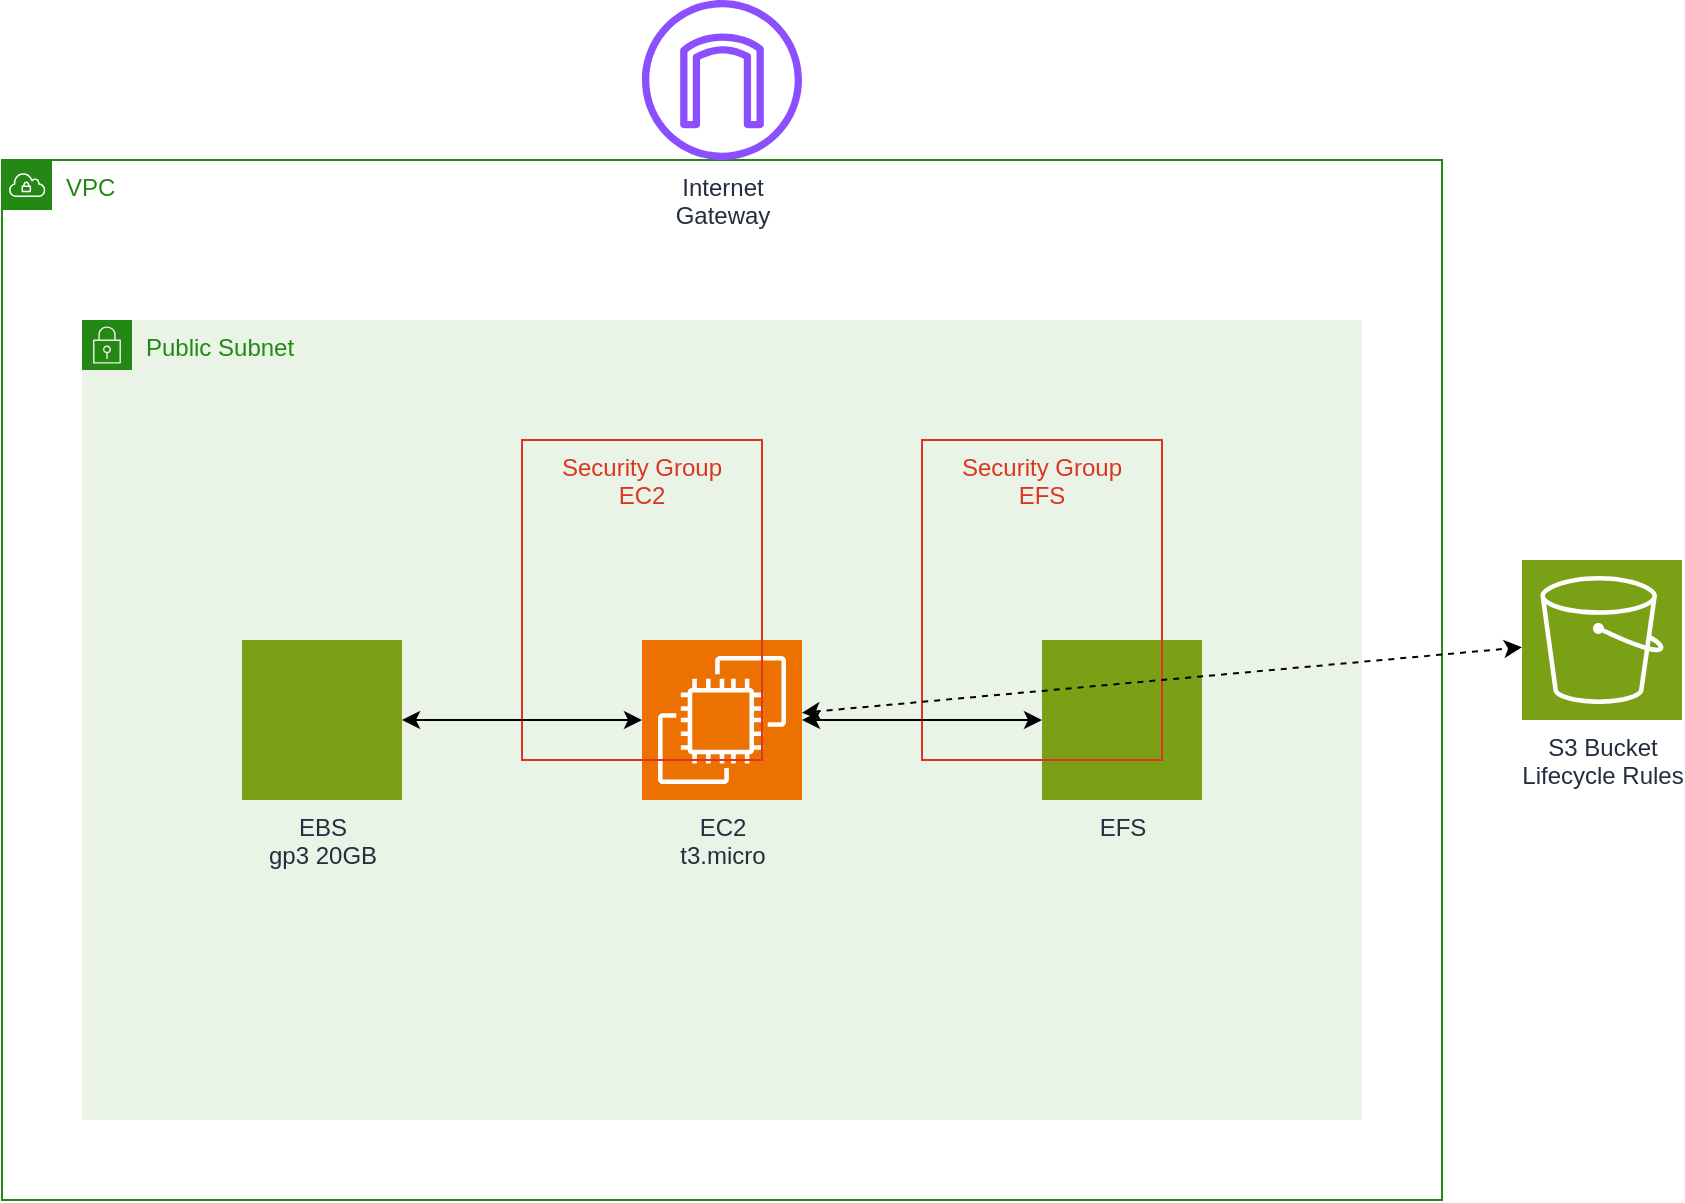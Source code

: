 <?xml version="1.0" encoding="UTF-8"?>
<mxfile version="22.1.18">
  <diagram id="day5-storage" name="Day 5 - Storage Architecture">
    <mxGraphModel dx="1422" dy="798" grid="1" gridSize="10" guides="1" tooltips="1" connect="1" arrows="1" fold="1" page="1" pageScale="1" pageWidth="1169" pageHeight="827" math="0" shadow="0">
      <root>
        <mxCell id="0"/>
        <mxCell id="1" parent="0"/>
        
        <!-- VPC -->
        <mxCell id="vpc" value="VPC" style="points=[[0,0],[0.25,0],[0.5,0],[0.75,0],[1,0],[1,0.25],[1,0.5],[1,0.75],[1,1],[0.75,1],[0.5,1],[0.25,1],[0,1],[0,0.75],[0,0.5],[0,0.25]];outlineConnect=0;gradientColor=none;html=1;whiteSpace=wrap;fontSize=12;fontStyle=0;container=1;pointerEvents=0;collapsible=0;recursiveResize=0;shape=mxgraph.aws4.group;grIcon=mxgraph.aws4.group_vpc;strokeColor=#248814;fillColor=none;verticalAlign=top;align=left;spacingLeft=30;fontColor=#248814;dashed=0;" vertex="1" parent="1">
          <mxGeometry x="160" y="120" width="720" height="520" as="geometry"/>
        </mxCell>

        <!-- Public Subnet -->
        <mxCell id="public_subnet" value="Public Subnet" style="points=[[0,0],[0.25,0],[0.5,0],[0.75,0],[1,0],[1,0.25],[1,0.5],[1,0.75],[1,1],[0.75,1],[0.5,1],[0.25,1],[0,1],[0,0.75],[0,0.5],[0,0.25]];outlineConnect=0;gradientColor=none;html=1;whiteSpace=wrap;fontSize=12;fontStyle=0;container=1;pointerEvents=0;collapsible=0;recursiveResize=0;shape=mxgraph.aws4.group;grIcon=mxgraph.aws4.group_security_group;grStroke=0;strokeColor=#248814;fillColor=#E9F3E6;verticalAlign=top;align=left;spacingLeft=30;fontColor=#248814;dashed=0;" vertex="1" parent="vpc">
          <mxGeometry x="40" y="80" width="640" height="400" as="geometry"/>
        </mxCell>

        <!-- EC2 Instance -->
        <mxCell id="ec2" value="EC2&#xa;t3.micro" style="sketch=0;points=[[0,0,0],[0.25,0,0],[0.5,0,0],[0.75,0,0],[1,0,0],[0,1,0],[0.25,1,0],[0.5,1,0],[0.75,1,0],[1,1,0],[0,0.25,0],[0,0.5,0],[0,0.75,0],[1,0.25,0],[1,0.5,0],[1,0.75,0]];outlineConnect=0;fontColor=#232F3E;fillColor=#ED7100;strokeColor=#ffffff;dashed=0;verticalLabelPosition=bottom;verticalAlign=top;align=center;html=1;fontSize=12;fontStyle=0;aspect=fixed;shape=mxgraph.aws4.resourceIcon;resIcon=mxgraph.aws4.ec2;" vertex="1" parent="public_subnet">
          <mxGeometry x="280" y="160" width="80" height="80" as="geometry"/>
        </mxCell>

        <!-- EFS -->
        <mxCell id="efs" value="EFS" style="sketch=0;points=[[0,0,0],[0.25,0,0],[0.5,0,0],[0.75,0,0],[1,0,0],[0,1,0],[0.25,1,0],[0.5,1,0],[0.75,1,0],[1,1,0],[0,0.25,0],[0,0.5,0],[0,0.75,0],[1,0.25,0],[1,0.5,0],[1,0.75,0]];outlineConnect=0;fontColor=#232F3E;fillColor=#7AA116;strokeColor=#ffffff;dashed=0;verticalLabelPosition=bottom;verticalAlign=top;align=center;html=1;fontSize=12;fontStyle=0;aspect=fixed;shape=mxgraph.aws4.resourceIcon;resIcon=mxgraph.aws4.efs;" vertex="1" parent="public_subnet">
          <mxGeometry x="480" y="160" width="80" height="80" as="geometry"/>
        </mxCell>

        <!-- EBS Volume -->
        <mxCell id="ebs" value="EBS&#xa;gp3 20GB" style="sketch=0;points=[[0,0,0],[0.25,0,0],[0.5,0,0],[0.75,0,0],[1,0,0],[0,1,0],[0.25,1,0],[0.5,1,0],[0.75,1,0],[1,1,0],[0,0.25,0],[0,0.5,0],[0,0.75,0],[1,0.25,0],[1,0.5,0],[1,0.75,0]];outlineConnect=0;fontColor=#232F3E;fillColor=#7AA116;strokeColor=#ffffff;dashed=0;verticalLabelPosition=bottom;verticalAlign=top;align=center;html=1;fontSize=12;fontStyle=0;aspect=fixed;shape=mxgraph.aws4.resourceIcon;resIcon=mxgraph.aws4.ebs;" vertex="1" parent="public_subnet">
          <mxGeometry x="80" y="160" width="80" height="80" as="geometry"/>
        </mxCell>

        <!-- Internet Gateway -->
        <mxCell id="igw" value="Internet&#xa;Gateway" style="sketch=0;outlineConnect=0;fontColor=#232F3E;gradientColor=none;fillColor=#8C4FFF;strokeColor=none;dashed=0;verticalLabelPosition=bottom;verticalAlign=top;align=center;html=1;fontSize=12;fontStyle=0;aspect=fixed;pointerEvents=1;shape=mxgraph.aws4.internet_gateway;" vertex="1" parent="1">
          <mxGeometry x="480" y="40" width="80" height="80" as="geometry"/>
        </mxCell>

        <!-- S3 Bucket -->
        <mxCell id="s3" value="S3 Bucket&#xa;Lifecycle Rules" style="sketch=0;points=[[0,0,0],[0.25,0,0],[0.5,0,0],[0.75,0,0],[1,0,0],[0,1,0],[0.25,1,0],[0.5,1,0],[0.75,1,0],[1,1,0],[0,0.25,0],[0,0.5,0],[0,0.75,0],[1,0.25,0],[1,0.5,0],[1,0.75,0]];outlineConnect=0;fontColor=#232F3E;fillColor=#7AA116;strokeColor=#ffffff;dashed=0;verticalLabelPosition=bottom;verticalAlign=top;align=center;html=1;fontSize=12;fontStyle=0;aspect=fixed;shape=mxgraph.aws4.resourceIcon;resIcon=mxgraph.aws4.s3;" vertex="1" parent="1">
          <mxGeometry x="920" y="320" width="80" height="80" as="geometry"/>
        </mxCell>

        <!-- Security Groups -->
        <mxCell id="sg_ec2" value="Security Group&#xa;EC2" style="fillColor=none;strokeColor=#DD3522;verticalAlign=top;fontStyle=0;fontColor=#DD3522;whiteSpace=wrap;html=1;" vertex="1" parent="1">
          <mxGeometry x="420" y="260" width="120" height="160" as="geometry"/>
        </mxCell>

        <mxCell id="sg_efs" value="Security Group&#xa;EFS" style="fillColor=none;strokeColor=#DD3522;verticalAlign=top;fontStyle=0;fontColor=#DD3522;whiteSpace=wrap;html=1;" vertex="1" parent="1">
          <mxGeometry x="620" y="260" width="120" height="160" as="geometry"/>
        </mxCell>

        <!-- Connections -->
        <mxCell id="conn1" value="" style="endArrow=classic;html=1;rounded=0;" edge="1" parent="1" source="igw" target="vpc">
          <mxGeometry width="50" height="50" relative="1" as="geometry"/>
        </mxCell>

        <mxCell id="conn2" value="" style="endArrow=classic;startArrow=classic;html=1;rounded=0;" edge="1" parent="1" source="ebs" target="ec2">
          <mxGeometry width="50" height="50" relative="1" as="geometry"/>
        </mxCell>

        <mxCell id="conn3" value="" style="endArrow=classic;startArrow=classic;html=1;rounded=0;" edge="1" parent="1" source="ec2" target="efs">
          <mxGeometry width="50" height="50" relative="1" as="geometry"/>
        </mxCell>

        <mxCell id="conn4" value="" style="endArrow=classic;startArrow=classic;html=1;rounded=0;dashed=1;" edge="1" parent="1" source="ec2" target="s3">
          <mxGeometry width="50" height="50" relative="1" as="geometry"/>
        </mxCell>

      </root>
    </mxGraphModel>
  </diagram>
</mxfile>